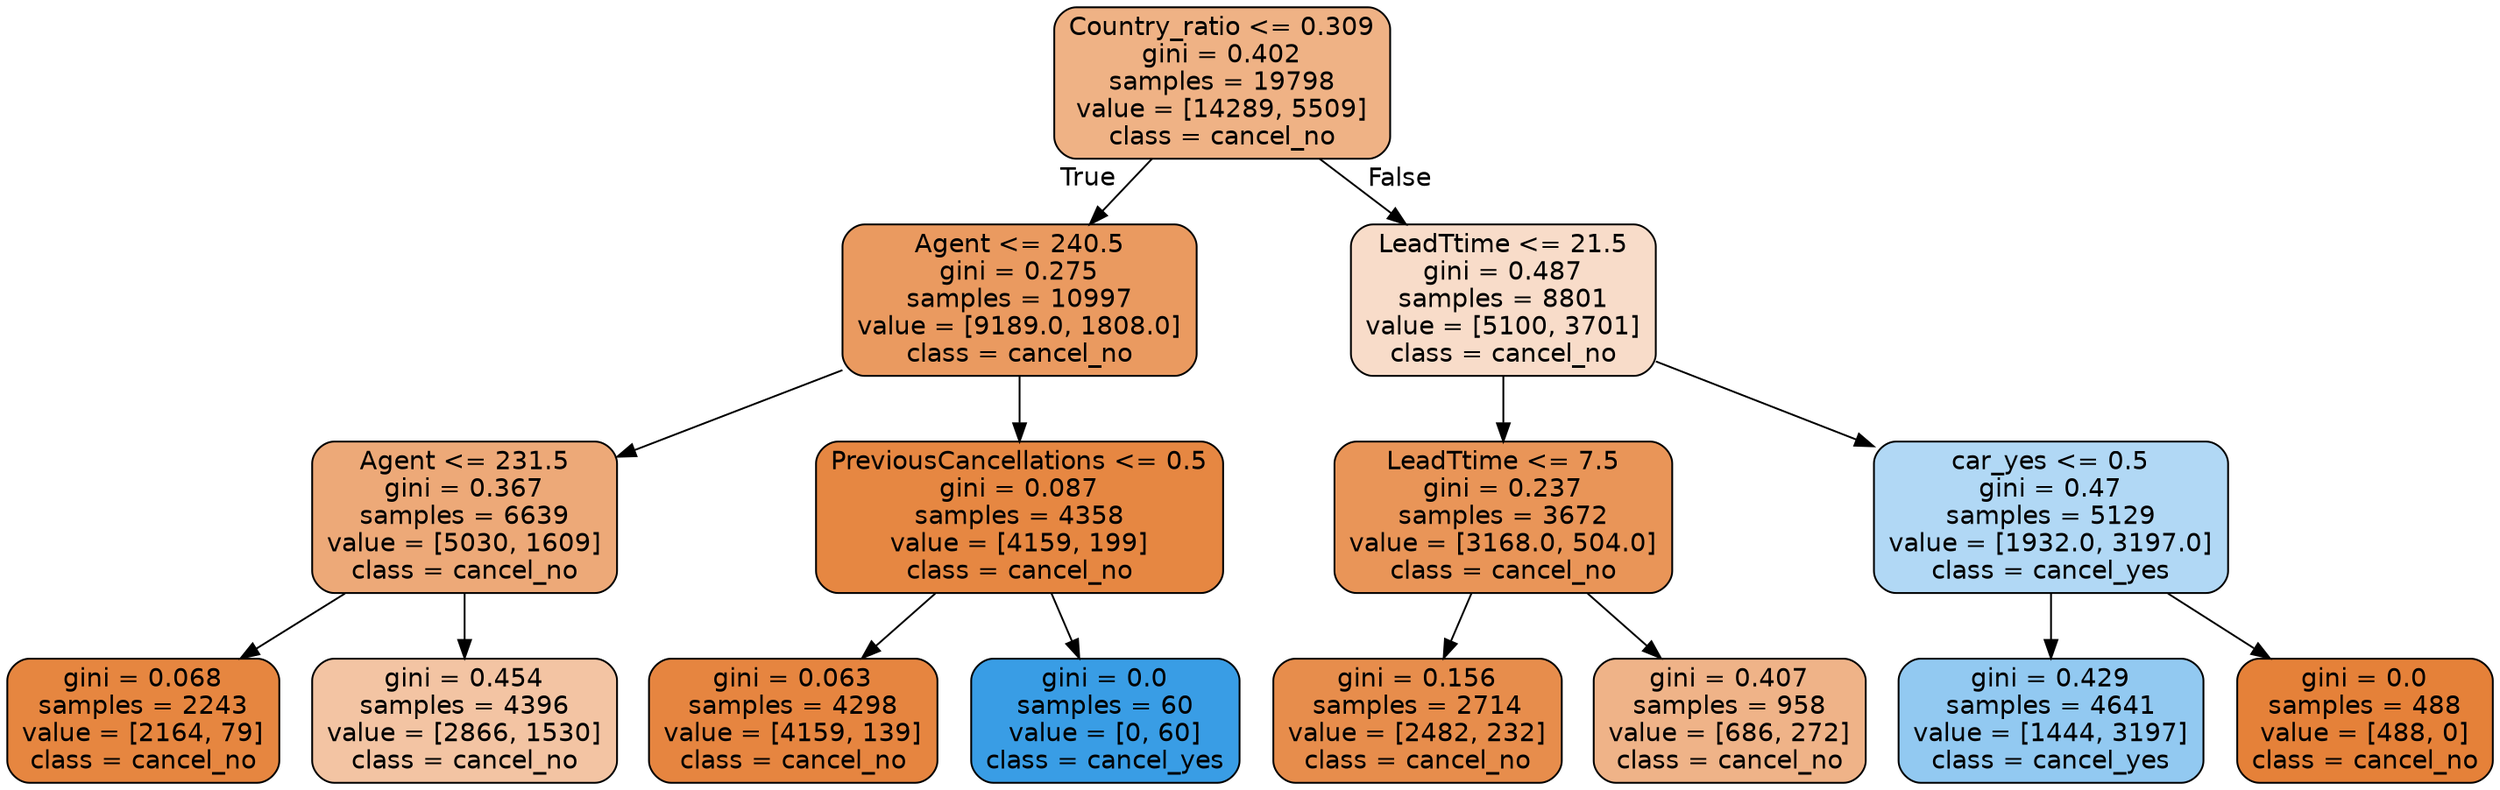 digraph Tree {
node [shape=box, style="filled, rounded", color="black", fontname="helvetica"] ;
edge [fontname="helvetica"] ;
0 [label="Country_ratio <= 0.309\ngini = 0.402\nsamples = 19798\nvalue = [14289, 5509]\nclass = cancel_no", fillcolor="#efb285"] ;
1 [label="Agent <= 240.5\ngini = 0.275\nsamples = 10997\nvalue = [9189.0, 1808.0]\nclass = cancel_no", fillcolor="#ea9a60"] ;
0 -> 1 [labeldistance=2.5, labelangle=45, headlabel="True"] ;
2 [label="Agent <= 231.5\ngini = 0.367\nsamples = 6639\nvalue = [5030, 1609]\nclass = cancel_no", fillcolor="#eda978"] ;
1 -> 2 ;
3 [label="gini = 0.068\nsamples = 2243\nvalue = [2164, 79]\nclass = cancel_no", fillcolor="#e68640"] ;
2 -> 3 ;
4 [label="gini = 0.454\nsamples = 4396\nvalue = [2866, 1530]\nclass = cancel_no", fillcolor="#f3c4a3"] ;
2 -> 4 ;
5 [label="PreviousCancellations <= 0.5\ngini = 0.087\nsamples = 4358\nvalue = [4159, 199]\nclass = cancel_no", fillcolor="#e68742"] ;
1 -> 5 ;
6 [label="gini = 0.063\nsamples = 4298\nvalue = [4159, 139]\nclass = cancel_no", fillcolor="#e68540"] ;
5 -> 6 ;
7 [label="gini = 0.0\nsamples = 60\nvalue = [0, 60]\nclass = cancel_yes", fillcolor="#399de5"] ;
5 -> 7 ;
8 [label="LeadTtime <= 21.5\ngini = 0.487\nsamples = 8801\nvalue = [5100, 3701]\nclass = cancel_no", fillcolor="#f8dcc9"] ;
0 -> 8 [labeldistance=2.5, labelangle=-45, headlabel="False"] ;
9 [label="LeadTtime <= 7.5\ngini = 0.237\nsamples = 3672\nvalue = [3168.0, 504.0]\nclass = cancel_no", fillcolor="#e99558"] ;
8 -> 9 ;
10 [label="gini = 0.156\nsamples = 2714\nvalue = [2482, 232]\nclass = cancel_no", fillcolor="#e78d4c"] ;
9 -> 10 ;
11 [label="gini = 0.407\nsamples = 958\nvalue = [686, 272]\nclass = cancel_no", fillcolor="#efb388"] ;
9 -> 11 ;
12 [label="car_yes <= 0.5\ngini = 0.47\nsamples = 5129\nvalue = [1932.0, 3197.0]\nclass = cancel_yes", fillcolor="#b1d8f5"] ;
8 -> 12 ;
13 [label="gini = 0.429\nsamples = 4641\nvalue = [1444, 3197]\nclass = cancel_yes", fillcolor="#92c9f1"] ;
12 -> 13 ;
14 [label="gini = 0.0\nsamples = 488\nvalue = [488, 0]\nclass = cancel_no", fillcolor="#e58139"] ;
12 -> 14 ;
}